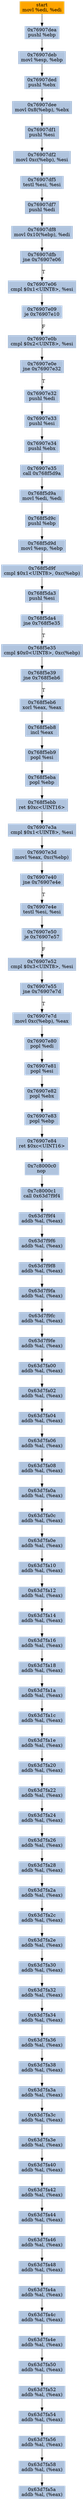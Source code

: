 digraph G {
node[shape=rectangle,style=filled,fillcolor=lightsteelblue,color=lightsteelblue]
bgcolor="transparent"
a0x76907de8movl_edi_edi[label="start\nmovl %edi, %edi",color="lightgrey",fillcolor="orange"];
a0x76907deapushl_ebp[label="0x76907dea\npushl %ebp"];
a0x76907debmovl_esp_ebp[label="0x76907deb\nmovl %esp, %ebp"];
a0x76907dedpushl_ebx[label="0x76907ded\npushl %ebx"];
a0x76907deemovl_0x8ebp__ebx[label="0x76907dee\nmovl 0x8(%ebp), %ebx"];
a0x76907df1pushl_esi[label="0x76907df1\npushl %esi"];
a0x76907df2movl_0xcebp__esi[label="0x76907df2\nmovl 0xc(%ebp), %esi"];
a0x76907df5testl_esi_esi[label="0x76907df5\ntestl %esi, %esi"];
a0x76907df7pushl_edi[label="0x76907df7\npushl %edi"];
a0x76907df8movl_0x10ebp__edi[label="0x76907df8\nmovl 0x10(%ebp), %edi"];
a0x76907dfbjne_0x76907e06[label="0x76907dfb\njne 0x76907e06"];
a0x76907e06cmpl_0x1UINT8_esi[label="0x76907e06\ncmpl $0x1<UINT8>, %esi"];
a0x76907e09je_0x76907e10[label="0x76907e09\nje 0x76907e10"];
a0x76907e0bcmpl_0x2UINT8_esi[label="0x76907e0b\ncmpl $0x2<UINT8>, %esi"];
a0x76907e0ejne_0x76907e32[label="0x76907e0e\njne 0x76907e32"];
a0x76907e32pushl_edi[label="0x76907e32\npushl %edi"];
a0x76907e33pushl_esi[label="0x76907e33\npushl %esi"];
a0x76907e34pushl_ebx[label="0x76907e34\npushl %ebx"];
a0x76907e35call_0x768f5d9a[label="0x76907e35\ncall 0x768f5d9a"];
a0x768f5d9amovl_edi_edi[label="0x768f5d9a\nmovl %edi, %edi"];
a0x768f5d9cpushl_ebp[label="0x768f5d9c\npushl %ebp"];
a0x768f5d9dmovl_esp_ebp[label="0x768f5d9d\nmovl %esp, %ebp"];
a0x768f5d9fcmpl_0x1UINT8_0xcebp_[label="0x768f5d9f\ncmpl $0x1<UINT8>, 0xc(%ebp)"];
a0x768f5da3pushl_esi[label="0x768f5da3\npushl %esi"];
a0x768f5da4jne_0x768f5e35[label="0x768f5da4\njne 0x768f5e35"];
a0x768f5e35cmpl_0x0UINT8_0xcebp_[label="0x768f5e35\ncmpl $0x0<UINT8>, 0xc(%ebp)"];
a0x768f5e39jne_0x768f5eb6[label="0x768f5e39\njne 0x768f5eb6"];
a0x768f5eb6xorl_eax_eax[label="0x768f5eb6\nxorl %eax, %eax"];
a0x768f5eb8incl_eax[label="0x768f5eb8\nincl %eax"];
a0x768f5eb9popl_esi[label="0x768f5eb9\npopl %esi"];
a0x768f5ebapopl_ebp[label="0x768f5eba\npopl %ebp"];
a0x768f5ebbret_0xcUINT16[label="0x768f5ebb\nret $0xc<UINT16>"];
a0x76907e3acmpl_0x1UINT8_esi[label="0x76907e3a\ncmpl $0x1<UINT8>, %esi"];
a0x76907e3dmovl_eax_0xcebp_[label="0x76907e3d\nmovl %eax, 0xc(%ebp)"];
a0x76907e40jne_0x76907e4e[label="0x76907e40\njne 0x76907e4e"];
a0x76907e4etestl_esi_esi[label="0x76907e4e\ntestl %esi, %esi"];
a0x76907e50je_0x76907e57[label="0x76907e50\nje 0x76907e57"];
a0x76907e52cmpl_0x3UINT8_esi[label="0x76907e52\ncmpl $0x3<UINT8>, %esi"];
a0x76907e55jne_0x76907e7d[label="0x76907e55\njne 0x76907e7d"];
a0x76907e7dmovl_0xcebp__eax[label="0x76907e7d\nmovl 0xc(%ebp), %eax"];
a0x76907e80popl_edi[label="0x76907e80\npopl %edi"];
a0x76907e81popl_esi[label="0x76907e81\npopl %esi"];
a0x76907e82popl_ebx[label="0x76907e82\npopl %ebx"];
a0x76907e83popl_ebp[label="0x76907e83\npopl %ebp"];
a0x76907e84ret_0xcUINT16[label="0x76907e84\nret $0xc<UINT16>"];
a0x7c8000c0nop_[label="0x7c8000c0\nnop "];
a0x7c8000c1call_0x63d7f9f4[label="0x7c8000c1\ncall 0x63d7f9f4"];
a0x63d7f9f4addb_al_eax_[label="0x63d7f9f4\naddb %al, (%eax)"];
a0x63d7f9f6addb_al_eax_[label="0x63d7f9f6\naddb %al, (%eax)"];
a0x63d7f9f8addb_al_eax_[label="0x63d7f9f8\naddb %al, (%eax)"];
a0x63d7f9faaddb_al_eax_[label="0x63d7f9fa\naddb %al, (%eax)"];
a0x63d7f9fcaddb_al_eax_[label="0x63d7f9fc\naddb %al, (%eax)"];
a0x63d7f9feaddb_al_eax_[label="0x63d7f9fe\naddb %al, (%eax)"];
a0x63d7fa00addb_al_eax_[label="0x63d7fa00\naddb %al, (%eax)"];
a0x63d7fa02addb_al_eax_[label="0x63d7fa02\naddb %al, (%eax)"];
a0x63d7fa04addb_al_eax_[label="0x63d7fa04\naddb %al, (%eax)"];
a0x63d7fa06addb_al_eax_[label="0x63d7fa06\naddb %al, (%eax)"];
a0x63d7fa08addb_al_eax_[label="0x63d7fa08\naddb %al, (%eax)"];
a0x63d7fa0aaddb_al_eax_[label="0x63d7fa0a\naddb %al, (%eax)"];
a0x63d7fa0caddb_al_eax_[label="0x63d7fa0c\naddb %al, (%eax)"];
a0x63d7fa0eaddb_al_eax_[label="0x63d7fa0e\naddb %al, (%eax)"];
a0x63d7fa10addb_al_eax_[label="0x63d7fa10\naddb %al, (%eax)"];
a0x63d7fa12addb_al_eax_[label="0x63d7fa12\naddb %al, (%eax)"];
a0x63d7fa14addb_al_eax_[label="0x63d7fa14\naddb %al, (%eax)"];
a0x63d7fa16addb_al_eax_[label="0x63d7fa16\naddb %al, (%eax)"];
a0x63d7fa18addb_al_eax_[label="0x63d7fa18\naddb %al, (%eax)"];
a0x63d7fa1aaddb_al_eax_[label="0x63d7fa1a\naddb %al, (%eax)"];
a0x63d7fa1caddb_al_eax_[label="0x63d7fa1c\naddb %al, (%eax)"];
a0x63d7fa1eaddb_al_eax_[label="0x63d7fa1e\naddb %al, (%eax)"];
a0x63d7fa20addb_al_eax_[label="0x63d7fa20\naddb %al, (%eax)"];
a0x63d7fa22addb_al_eax_[label="0x63d7fa22\naddb %al, (%eax)"];
a0x63d7fa24addb_al_eax_[label="0x63d7fa24\naddb %al, (%eax)"];
a0x63d7fa26addb_al_eax_[label="0x63d7fa26\naddb %al, (%eax)"];
a0x63d7fa28addb_al_eax_[label="0x63d7fa28\naddb %al, (%eax)"];
a0x63d7fa2aaddb_al_eax_[label="0x63d7fa2a\naddb %al, (%eax)"];
a0x63d7fa2caddb_al_eax_[label="0x63d7fa2c\naddb %al, (%eax)"];
a0x63d7fa2eaddb_al_eax_[label="0x63d7fa2e\naddb %al, (%eax)"];
a0x63d7fa30addb_al_eax_[label="0x63d7fa30\naddb %al, (%eax)"];
a0x63d7fa32addb_al_eax_[label="0x63d7fa32\naddb %al, (%eax)"];
a0x63d7fa34addb_al_eax_[label="0x63d7fa34\naddb %al, (%eax)"];
a0x63d7fa36addb_al_eax_[label="0x63d7fa36\naddb %al, (%eax)"];
a0x63d7fa38addb_al_eax_[label="0x63d7fa38\naddb %al, (%eax)"];
a0x63d7fa3aaddb_al_eax_[label="0x63d7fa3a\naddb %al, (%eax)"];
a0x63d7fa3caddb_al_eax_[label="0x63d7fa3c\naddb %al, (%eax)"];
a0x63d7fa3eaddb_al_eax_[label="0x63d7fa3e\naddb %al, (%eax)"];
a0x63d7fa40addb_al_eax_[label="0x63d7fa40\naddb %al, (%eax)"];
a0x63d7fa42addb_al_eax_[label="0x63d7fa42\naddb %al, (%eax)"];
a0x63d7fa44addb_al_eax_[label="0x63d7fa44\naddb %al, (%eax)"];
a0x63d7fa46addb_al_eax_[label="0x63d7fa46\naddb %al, (%eax)"];
a0x63d7fa48addb_al_eax_[label="0x63d7fa48\naddb %al, (%eax)"];
a0x63d7fa4aaddb_al_eax_[label="0x63d7fa4a\naddb %al, (%eax)"];
a0x63d7fa4caddb_al_eax_[label="0x63d7fa4c\naddb %al, (%eax)"];
a0x63d7fa4eaddb_al_eax_[label="0x63d7fa4e\naddb %al, (%eax)"];
a0x63d7fa50addb_al_eax_[label="0x63d7fa50\naddb %al, (%eax)"];
a0x63d7fa52addb_al_eax_[label="0x63d7fa52\naddb %al, (%eax)"];
a0x63d7fa54addb_al_eax_[label="0x63d7fa54\naddb %al, (%eax)"];
a0x63d7fa56addb_al_eax_[label="0x63d7fa56\naddb %al, (%eax)"];
a0x63d7fa58addb_al_eax_[label="0x63d7fa58\naddb %al, (%eax)"];
a0x63d7fa5aaddb_al_eax_[label="0x63d7fa5a\naddb %al, (%eax)"];
a0x76907de8movl_edi_edi -> a0x76907deapushl_ebp [color="#000000"];
a0x76907deapushl_ebp -> a0x76907debmovl_esp_ebp [color="#000000"];
a0x76907debmovl_esp_ebp -> a0x76907dedpushl_ebx [color="#000000"];
a0x76907dedpushl_ebx -> a0x76907deemovl_0x8ebp__ebx [color="#000000"];
a0x76907deemovl_0x8ebp__ebx -> a0x76907df1pushl_esi [color="#000000"];
a0x76907df1pushl_esi -> a0x76907df2movl_0xcebp__esi [color="#000000"];
a0x76907df2movl_0xcebp__esi -> a0x76907df5testl_esi_esi [color="#000000"];
a0x76907df5testl_esi_esi -> a0x76907df7pushl_edi [color="#000000"];
a0x76907df7pushl_edi -> a0x76907df8movl_0x10ebp__edi [color="#000000"];
a0x76907df8movl_0x10ebp__edi -> a0x76907dfbjne_0x76907e06 [color="#000000"];
a0x76907dfbjne_0x76907e06 -> a0x76907e06cmpl_0x1UINT8_esi [color="#000000",label="T"];
a0x76907e06cmpl_0x1UINT8_esi -> a0x76907e09je_0x76907e10 [color="#000000"];
a0x76907e09je_0x76907e10 -> a0x76907e0bcmpl_0x2UINT8_esi [color="#000000",label="F"];
a0x76907e0bcmpl_0x2UINT8_esi -> a0x76907e0ejne_0x76907e32 [color="#000000"];
a0x76907e0ejne_0x76907e32 -> a0x76907e32pushl_edi [color="#000000",label="T"];
a0x76907e32pushl_edi -> a0x76907e33pushl_esi [color="#000000"];
a0x76907e33pushl_esi -> a0x76907e34pushl_ebx [color="#000000"];
a0x76907e34pushl_ebx -> a0x76907e35call_0x768f5d9a [color="#000000"];
a0x76907e35call_0x768f5d9a -> a0x768f5d9amovl_edi_edi [color="#000000"];
a0x768f5d9amovl_edi_edi -> a0x768f5d9cpushl_ebp [color="#000000"];
a0x768f5d9cpushl_ebp -> a0x768f5d9dmovl_esp_ebp [color="#000000"];
a0x768f5d9dmovl_esp_ebp -> a0x768f5d9fcmpl_0x1UINT8_0xcebp_ [color="#000000"];
a0x768f5d9fcmpl_0x1UINT8_0xcebp_ -> a0x768f5da3pushl_esi [color="#000000"];
a0x768f5da3pushl_esi -> a0x768f5da4jne_0x768f5e35 [color="#000000"];
a0x768f5da4jne_0x768f5e35 -> a0x768f5e35cmpl_0x0UINT8_0xcebp_ [color="#000000",label="T"];
a0x768f5e35cmpl_0x0UINT8_0xcebp_ -> a0x768f5e39jne_0x768f5eb6 [color="#000000"];
a0x768f5e39jne_0x768f5eb6 -> a0x768f5eb6xorl_eax_eax [color="#000000",label="T"];
a0x768f5eb6xorl_eax_eax -> a0x768f5eb8incl_eax [color="#000000"];
a0x768f5eb8incl_eax -> a0x768f5eb9popl_esi [color="#000000"];
a0x768f5eb9popl_esi -> a0x768f5ebapopl_ebp [color="#000000"];
a0x768f5ebapopl_ebp -> a0x768f5ebbret_0xcUINT16 [color="#000000"];
a0x768f5ebbret_0xcUINT16 -> a0x76907e3acmpl_0x1UINT8_esi [color="#000000"];
a0x76907e3acmpl_0x1UINT8_esi -> a0x76907e3dmovl_eax_0xcebp_ [color="#000000"];
a0x76907e3dmovl_eax_0xcebp_ -> a0x76907e40jne_0x76907e4e [color="#000000"];
a0x76907e40jne_0x76907e4e -> a0x76907e4etestl_esi_esi [color="#000000",label="T"];
a0x76907e4etestl_esi_esi -> a0x76907e50je_0x76907e57 [color="#000000"];
a0x76907e50je_0x76907e57 -> a0x76907e52cmpl_0x3UINT8_esi [color="#000000",label="F"];
a0x76907e52cmpl_0x3UINT8_esi -> a0x76907e55jne_0x76907e7d [color="#000000"];
a0x76907e55jne_0x76907e7d -> a0x76907e7dmovl_0xcebp__eax [color="#000000",label="T"];
a0x76907e7dmovl_0xcebp__eax -> a0x76907e80popl_edi [color="#000000"];
a0x76907e80popl_edi -> a0x76907e81popl_esi [color="#000000"];
a0x76907e81popl_esi -> a0x76907e82popl_ebx [color="#000000"];
a0x76907e82popl_ebx -> a0x76907e83popl_ebp [color="#000000"];
a0x76907e83popl_ebp -> a0x76907e84ret_0xcUINT16 [color="#000000"];
a0x76907e84ret_0xcUINT16 -> a0x7c8000c0nop_ [color="#000000"];
a0x7c8000c0nop_ -> a0x7c8000c1call_0x63d7f9f4 [color="#000000"];
a0x7c8000c1call_0x63d7f9f4 -> a0x63d7f9f4addb_al_eax_ [color="#000000"];
a0x63d7f9f4addb_al_eax_ -> a0x63d7f9f6addb_al_eax_ [color="#000000"];
a0x63d7f9f6addb_al_eax_ -> a0x63d7f9f8addb_al_eax_ [color="#000000"];
a0x63d7f9f8addb_al_eax_ -> a0x63d7f9faaddb_al_eax_ [color="#000000"];
a0x63d7f9faaddb_al_eax_ -> a0x63d7f9fcaddb_al_eax_ [color="#000000"];
a0x63d7f9fcaddb_al_eax_ -> a0x63d7f9feaddb_al_eax_ [color="#000000"];
a0x63d7f9feaddb_al_eax_ -> a0x63d7fa00addb_al_eax_ [color="#000000"];
a0x63d7fa00addb_al_eax_ -> a0x63d7fa02addb_al_eax_ [color="#000000"];
a0x63d7fa02addb_al_eax_ -> a0x63d7fa04addb_al_eax_ [color="#000000"];
a0x63d7fa04addb_al_eax_ -> a0x63d7fa06addb_al_eax_ [color="#000000"];
a0x63d7fa06addb_al_eax_ -> a0x63d7fa08addb_al_eax_ [color="#000000"];
a0x63d7fa08addb_al_eax_ -> a0x63d7fa0aaddb_al_eax_ [color="#000000"];
a0x63d7fa0aaddb_al_eax_ -> a0x63d7fa0caddb_al_eax_ [color="#000000"];
a0x63d7fa0caddb_al_eax_ -> a0x63d7fa0eaddb_al_eax_ [color="#000000"];
a0x63d7fa0eaddb_al_eax_ -> a0x63d7fa10addb_al_eax_ [color="#000000"];
a0x63d7fa10addb_al_eax_ -> a0x63d7fa12addb_al_eax_ [color="#000000"];
a0x63d7fa12addb_al_eax_ -> a0x63d7fa14addb_al_eax_ [color="#000000"];
a0x63d7fa14addb_al_eax_ -> a0x63d7fa16addb_al_eax_ [color="#000000"];
a0x63d7fa16addb_al_eax_ -> a0x63d7fa18addb_al_eax_ [color="#000000"];
a0x63d7fa18addb_al_eax_ -> a0x63d7fa1aaddb_al_eax_ [color="#000000"];
a0x63d7fa1aaddb_al_eax_ -> a0x63d7fa1caddb_al_eax_ [color="#000000"];
a0x63d7fa1caddb_al_eax_ -> a0x63d7fa1eaddb_al_eax_ [color="#000000"];
a0x63d7fa1eaddb_al_eax_ -> a0x63d7fa20addb_al_eax_ [color="#000000"];
a0x63d7fa20addb_al_eax_ -> a0x63d7fa22addb_al_eax_ [color="#000000"];
a0x63d7fa22addb_al_eax_ -> a0x63d7fa24addb_al_eax_ [color="#000000"];
a0x63d7fa24addb_al_eax_ -> a0x63d7fa26addb_al_eax_ [color="#000000"];
a0x63d7fa26addb_al_eax_ -> a0x63d7fa28addb_al_eax_ [color="#000000"];
a0x63d7fa28addb_al_eax_ -> a0x63d7fa2aaddb_al_eax_ [color="#000000"];
a0x63d7fa2aaddb_al_eax_ -> a0x63d7fa2caddb_al_eax_ [color="#000000"];
a0x63d7fa2caddb_al_eax_ -> a0x63d7fa2eaddb_al_eax_ [color="#000000"];
a0x63d7fa2eaddb_al_eax_ -> a0x63d7fa30addb_al_eax_ [color="#000000"];
a0x63d7fa30addb_al_eax_ -> a0x63d7fa32addb_al_eax_ [color="#000000"];
a0x63d7fa32addb_al_eax_ -> a0x63d7fa34addb_al_eax_ [color="#000000"];
a0x63d7fa34addb_al_eax_ -> a0x63d7fa36addb_al_eax_ [color="#000000"];
a0x63d7fa36addb_al_eax_ -> a0x63d7fa38addb_al_eax_ [color="#000000"];
a0x63d7fa38addb_al_eax_ -> a0x63d7fa3aaddb_al_eax_ [color="#000000"];
a0x63d7fa3aaddb_al_eax_ -> a0x63d7fa3caddb_al_eax_ [color="#000000"];
a0x63d7fa3caddb_al_eax_ -> a0x63d7fa3eaddb_al_eax_ [color="#000000"];
a0x63d7fa3eaddb_al_eax_ -> a0x63d7fa40addb_al_eax_ [color="#000000"];
a0x63d7fa40addb_al_eax_ -> a0x63d7fa42addb_al_eax_ [color="#000000"];
a0x63d7fa42addb_al_eax_ -> a0x63d7fa44addb_al_eax_ [color="#000000"];
a0x63d7fa44addb_al_eax_ -> a0x63d7fa46addb_al_eax_ [color="#000000"];
a0x63d7fa46addb_al_eax_ -> a0x63d7fa48addb_al_eax_ [color="#000000"];
a0x63d7fa48addb_al_eax_ -> a0x63d7fa4aaddb_al_eax_ [color="#000000"];
a0x63d7fa4aaddb_al_eax_ -> a0x63d7fa4caddb_al_eax_ [color="#000000"];
a0x63d7fa4caddb_al_eax_ -> a0x63d7fa4eaddb_al_eax_ [color="#000000"];
a0x63d7fa4eaddb_al_eax_ -> a0x63d7fa50addb_al_eax_ [color="#000000"];
a0x63d7fa50addb_al_eax_ -> a0x63d7fa52addb_al_eax_ [color="#000000"];
a0x63d7fa52addb_al_eax_ -> a0x63d7fa54addb_al_eax_ [color="#000000"];
a0x63d7fa54addb_al_eax_ -> a0x63d7fa56addb_al_eax_ [color="#000000"];
a0x63d7fa56addb_al_eax_ -> a0x63d7fa58addb_al_eax_ [color="#000000"];
a0x63d7fa58addb_al_eax_ -> a0x63d7fa5aaddb_al_eax_ [color="#000000"];
}
